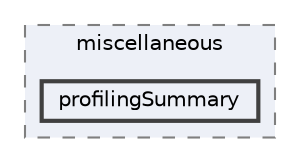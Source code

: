digraph "applications/utilities/postProcessing/miscellaneous/profilingSummary"
{
 // LATEX_PDF_SIZE
  bgcolor="transparent";
  edge [fontname=Helvetica,fontsize=10,labelfontname=Helvetica,labelfontsize=10];
  node [fontname=Helvetica,fontsize=10,shape=box,height=0.2,width=0.4];
  compound=true
  subgraph clusterdir_2e3c7ef0b2b6965fe976cda0e513e145 {
    graph [ bgcolor="#edf0f7", pencolor="grey50", label="miscellaneous", fontname=Helvetica,fontsize=10 style="filled,dashed", URL="dir_2e3c7ef0b2b6965fe976cda0e513e145.html",tooltip=""]
  dir_28b74536ec5e7305f45c897016702ecc [label="profilingSummary", fillcolor="#edf0f7", color="grey25", style="filled,bold", URL="dir_28b74536ec5e7305f45c897016702ecc.html",tooltip=""];
  }
}
